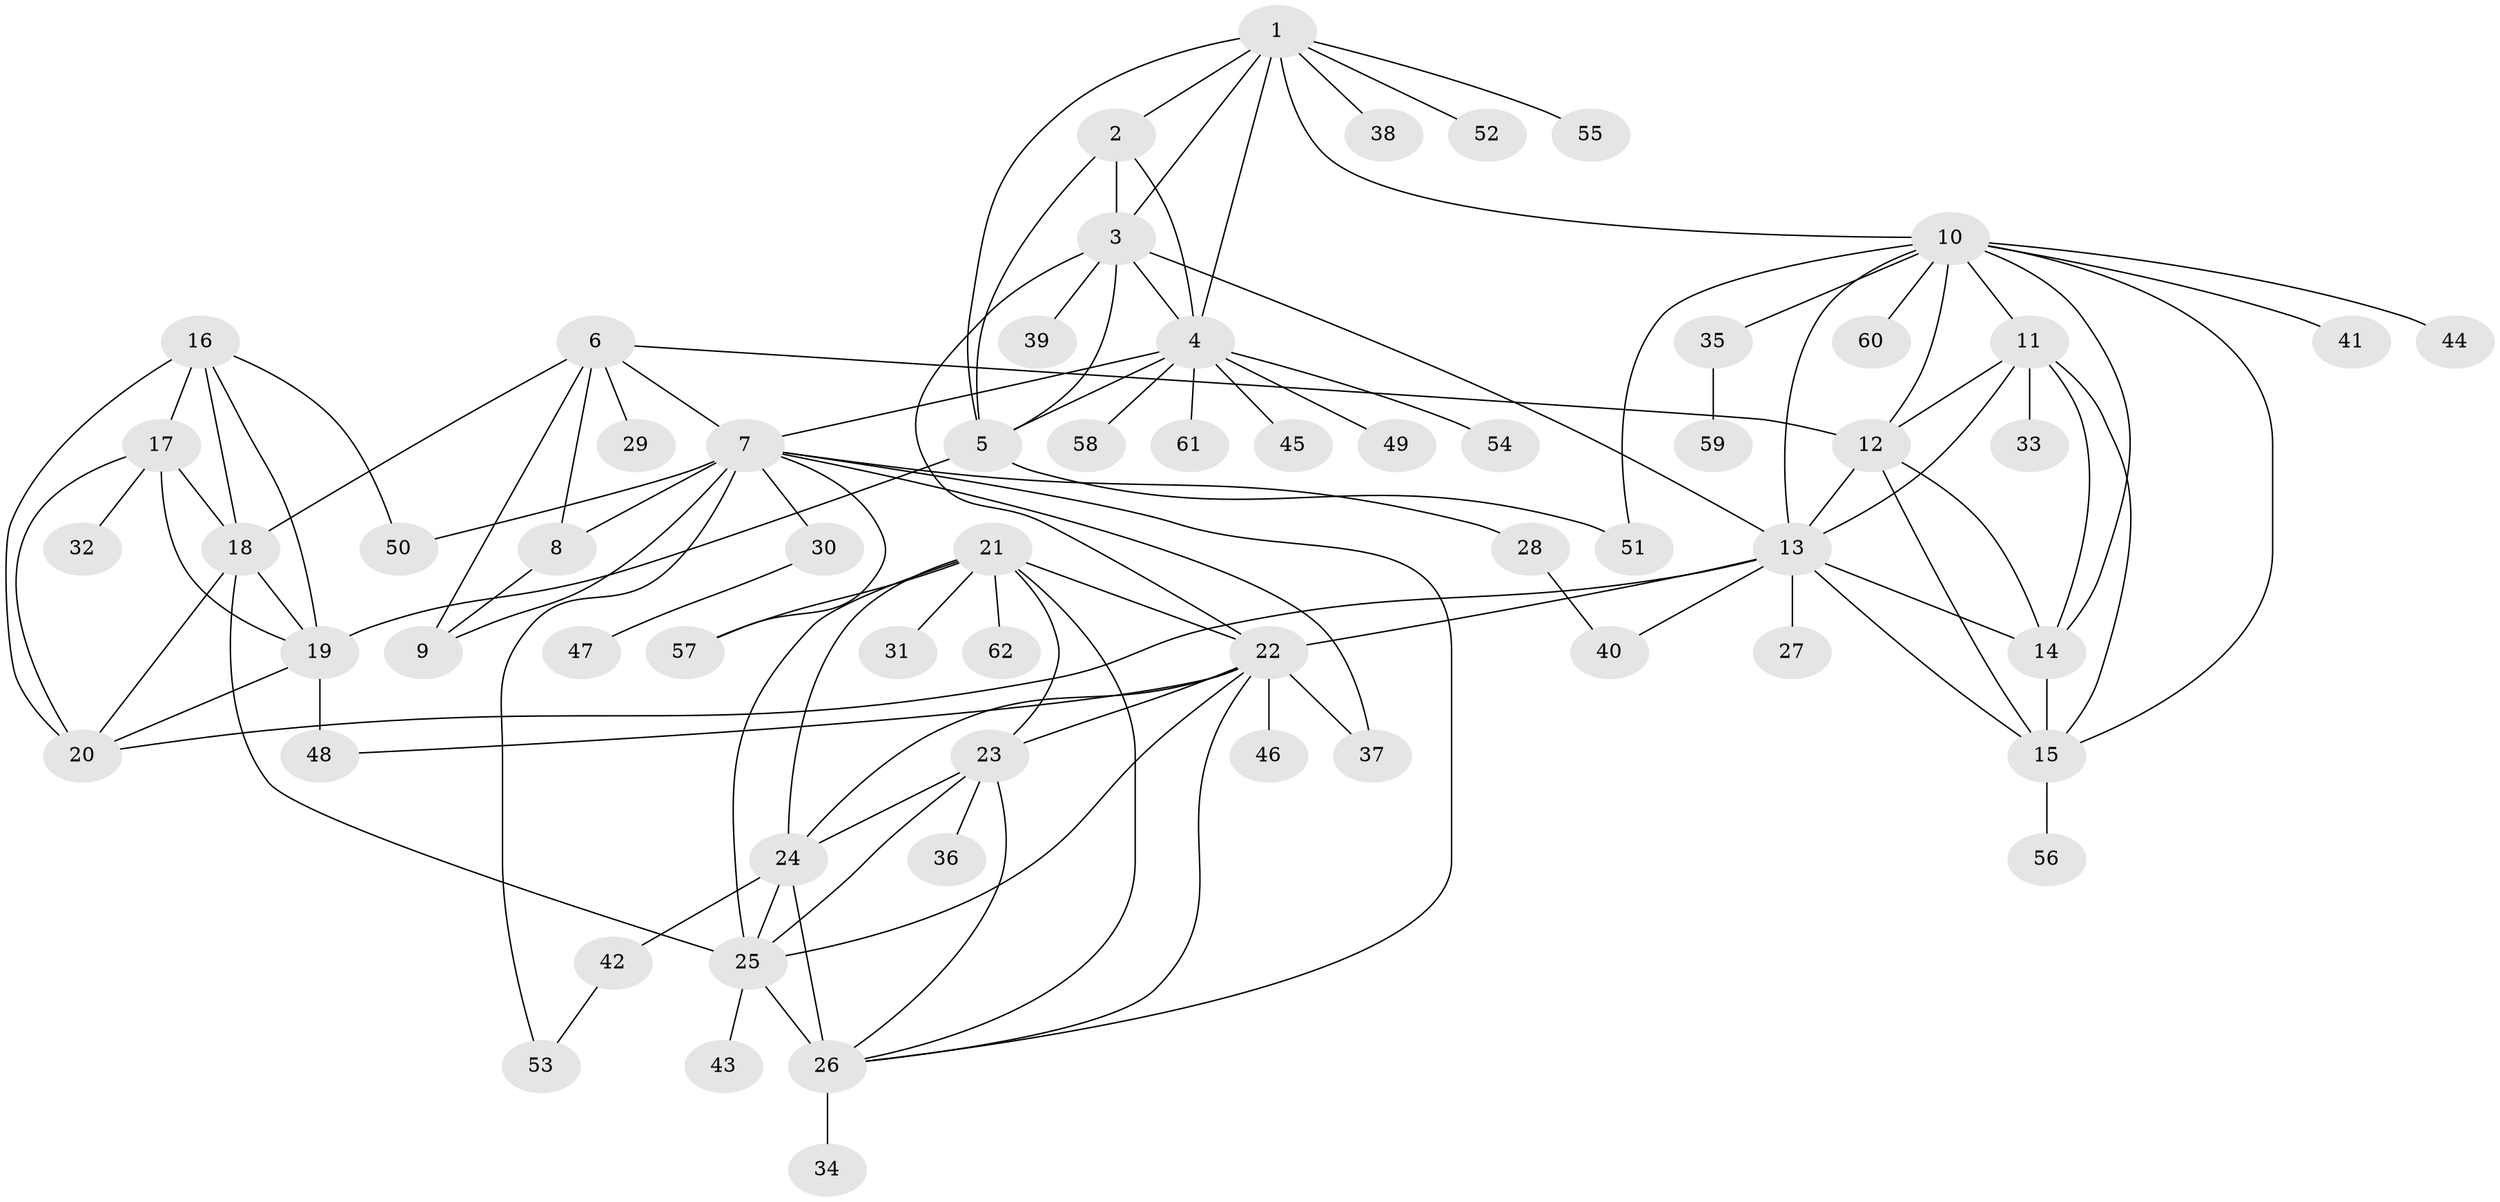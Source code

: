 // original degree distribution, {11: 0.04065040650406504, 6: 0.056910569105691054, 12: 0.016260162601626018, 8: 0.056910569105691054, 14: 0.008130081300813009, 7: 0.04065040650406504, 9: 0.024390243902439025, 2: 0.13008130081300814, 3: 0.04065040650406504, 1: 0.5853658536585366}
// Generated by graph-tools (version 1.1) at 2025/37/03/09/25 02:37:20]
// undirected, 62 vertices, 110 edges
graph export_dot {
graph [start="1"]
  node [color=gray90,style=filled];
  1;
  2;
  3;
  4;
  5;
  6;
  7;
  8;
  9;
  10;
  11;
  12;
  13;
  14;
  15;
  16;
  17;
  18;
  19;
  20;
  21;
  22;
  23;
  24;
  25;
  26;
  27;
  28;
  29;
  30;
  31;
  32;
  33;
  34;
  35;
  36;
  37;
  38;
  39;
  40;
  41;
  42;
  43;
  44;
  45;
  46;
  47;
  48;
  49;
  50;
  51;
  52;
  53;
  54;
  55;
  56;
  57;
  58;
  59;
  60;
  61;
  62;
  1 -- 2 [weight=1.0];
  1 -- 3 [weight=2.0];
  1 -- 4 [weight=1.0];
  1 -- 5 [weight=1.0];
  1 -- 10 [weight=1.0];
  1 -- 38 [weight=1.0];
  1 -- 52 [weight=1.0];
  1 -- 55 [weight=2.0];
  2 -- 3 [weight=7.0];
  2 -- 4 [weight=1.0];
  2 -- 5 [weight=1.0];
  3 -- 4 [weight=2.0];
  3 -- 5 [weight=2.0];
  3 -- 13 [weight=1.0];
  3 -- 22 [weight=1.0];
  3 -- 39 [weight=1.0];
  4 -- 5 [weight=1.0];
  4 -- 7 [weight=1.0];
  4 -- 45 [weight=1.0];
  4 -- 49 [weight=1.0];
  4 -- 54 [weight=1.0];
  4 -- 58 [weight=1.0];
  4 -- 61 [weight=1.0];
  5 -- 19 [weight=1.0];
  5 -- 51 [weight=1.0];
  6 -- 7 [weight=3.0];
  6 -- 8 [weight=3.0];
  6 -- 9 [weight=3.0];
  6 -- 12 [weight=1.0];
  6 -- 18 [weight=1.0];
  6 -- 29 [weight=3.0];
  7 -- 8 [weight=1.0];
  7 -- 9 [weight=1.0];
  7 -- 26 [weight=1.0];
  7 -- 28 [weight=1.0];
  7 -- 30 [weight=1.0];
  7 -- 37 [weight=1.0];
  7 -- 50 [weight=1.0];
  7 -- 53 [weight=1.0];
  7 -- 57 [weight=1.0];
  8 -- 9 [weight=1.0];
  10 -- 11 [weight=1.0];
  10 -- 12 [weight=1.0];
  10 -- 13 [weight=1.0];
  10 -- 14 [weight=1.0];
  10 -- 15 [weight=1.0];
  10 -- 35 [weight=1.0];
  10 -- 41 [weight=1.0];
  10 -- 44 [weight=1.0];
  10 -- 51 [weight=1.0];
  10 -- 60 [weight=1.0];
  11 -- 12 [weight=1.0];
  11 -- 13 [weight=1.0];
  11 -- 14 [weight=1.0];
  11 -- 15 [weight=1.0];
  11 -- 33 [weight=2.0];
  12 -- 13 [weight=1.0];
  12 -- 14 [weight=1.0];
  12 -- 15 [weight=1.0];
  13 -- 14 [weight=1.0];
  13 -- 15 [weight=1.0];
  13 -- 20 [weight=1.0];
  13 -- 22 [weight=1.0];
  13 -- 27 [weight=1.0];
  13 -- 40 [weight=1.0];
  14 -- 15 [weight=1.0];
  15 -- 56 [weight=3.0];
  16 -- 17 [weight=2.0];
  16 -- 18 [weight=1.0];
  16 -- 19 [weight=1.0];
  16 -- 20 [weight=1.0];
  16 -- 50 [weight=1.0];
  17 -- 18 [weight=2.0];
  17 -- 19 [weight=2.0];
  17 -- 20 [weight=2.0];
  17 -- 32 [weight=3.0];
  18 -- 19 [weight=1.0];
  18 -- 20 [weight=1.0];
  18 -- 25 [weight=1.0];
  19 -- 20 [weight=1.0];
  19 -- 48 [weight=2.0];
  21 -- 22 [weight=1.0];
  21 -- 23 [weight=1.0];
  21 -- 24 [weight=1.0];
  21 -- 25 [weight=1.0];
  21 -- 26 [weight=1.0];
  21 -- 31 [weight=1.0];
  21 -- 57 [weight=1.0];
  21 -- 62 [weight=1.0];
  22 -- 23 [weight=1.0];
  22 -- 24 [weight=1.0];
  22 -- 25 [weight=1.0];
  22 -- 26 [weight=1.0];
  22 -- 37 [weight=1.0];
  22 -- 46 [weight=1.0];
  22 -- 48 [weight=1.0];
  23 -- 24 [weight=1.0];
  23 -- 25 [weight=1.0];
  23 -- 26 [weight=1.0];
  23 -- 36 [weight=1.0];
  24 -- 25 [weight=1.0];
  24 -- 26 [weight=5.0];
  24 -- 42 [weight=1.0];
  25 -- 26 [weight=1.0];
  25 -- 43 [weight=1.0];
  26 -- 34 [weight=1.0];
  28 -- 40 [weight=1.0];
  30 -- 47 [weight=1.0];
  35 -- 59 [weight=1.0];
  42 -- 53 [weight=1.0];
}
